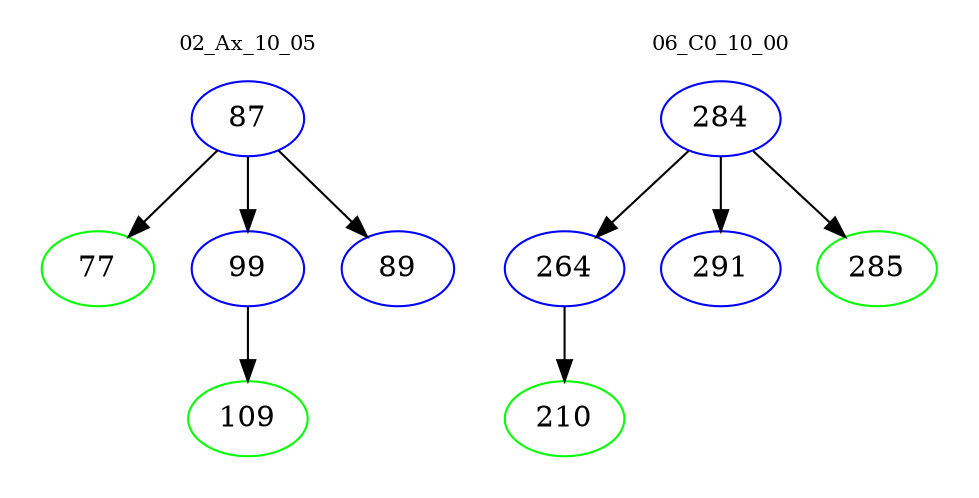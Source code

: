 digraph{
subgraph cluster_0 {
color = white
label = "02_Ax_10_05";
fontsize=10;
T0_87 [label="87", color="blue"]
T0_87 -> T0_77 [color="black"]
T0_77 [label="77", color="green"]
T0_87 -> T0_99 [color="black"]
T0_99 [label="99", color="blue"]
T0_99 -> T0_109 [color="black"]
T0_109 [label="109", color="green"]
T0_87 -> T0_89 [color="black"]
T0_89 [label="89", color="blue"]
}
subgraph cluster_1 {
color = white
label = "06_C0_10_00";
fontsize=10;
T1_284 [label="284", color="blue"]
T1_284 -> T1_264 [color="black"]
T1_264 [label="264", color="blue"]
T1_264 -> T1_210 [color="black"]
T1_210 [label="210", color="green"]
T1_284 -> T1_291 [color="black"]
T1_291 [label="291", color="blue"]
T1_284 -> T1_285 [color="black"]
T1_285 [label="285", color="green"]
}
}
